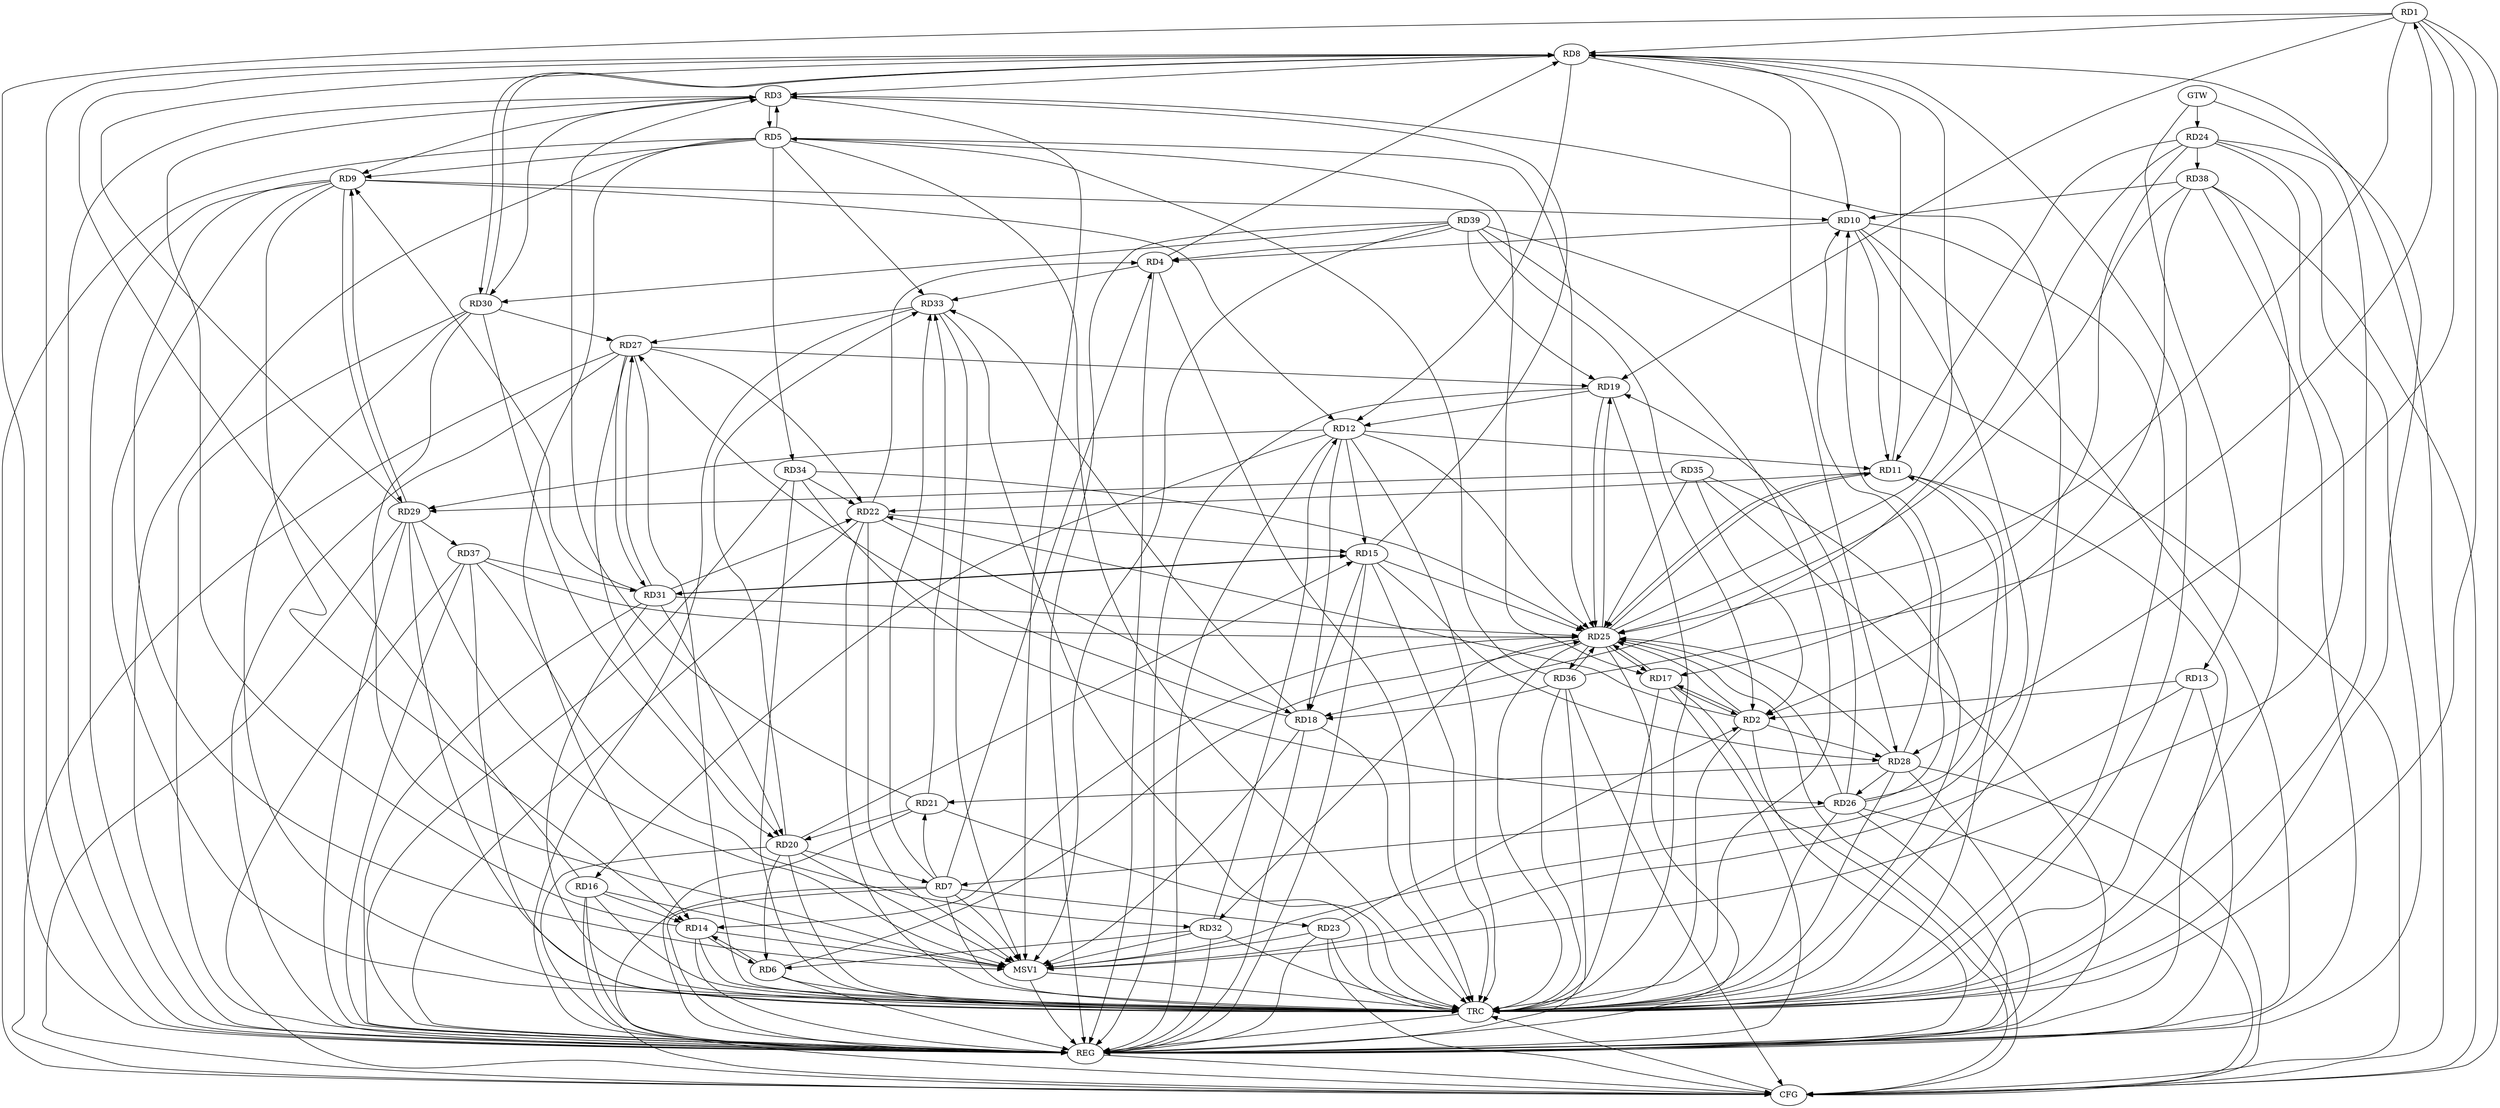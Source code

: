 strict digraph G {
  RD1 [ label="RD1" ];
  RD2 [ label="RD2" ];
  RD3 [ label="RD3" ];
  RD4 [ label="RD4" ];
  RD5 [ label="RD5" ];
  RD6 [ label="RD6" ];
  RD7 [ label="RD7" ];
  RD8 [ label="RD8" ];
  RD9 [ label="RD9" ];
  RD10 [ label="RD10" ];
  RD11 [ label="RD11" ];
  RD12 [ label="RD12" ];
  RD13 [ label="RD13" ];
  RD14 [ label="RD14" ];
  RD15 [ label="RD15" ];
  RD16 [ label="RD16" ];
  RD17 [ label="RD17" ];
  RD18 [ label="RD18" ];
  RD19 [ label="RD19" ];
  RD20 [ label="RD20" ];
  RD21 [ label="RD21" ];
  RD22 [ label="RD22" ];
  RD23 [ label="RD23" ];
  RD24 [ label="RD24" ];
  RD25 [ label="RD25" ];
  RD26 [ label="RD26" ];
  RD27 [ label="RD27" ];
  RD28 [ label="RD28" ];
  RD29 [ label="RD29" ];
  RD30 [ label="RD30" ];
  RD31 [ label="RD31" ];
  RD32 [ label="RD32" ];
  RD33 [ label="RD33" ];
  RD34 [ label="RD34" ];
  RD35 [ label="RD35" ];
  RD36 [ label="RD36" ];
  RD37 [ label="RD37" ];
  RD38 [ label="RD38" ];
  RD39 [ label="RD39" ];
  GTW [ label="GTW" ];
  REG [ label="REG" ];
  CFG [ label="CFG" ];
  TRC [ label="TRC" ];
  MSV1 [ label="MSV1" ];
  RD1 -> RD8;
  RD1 -> RD19;
  RD1 -> RD28;
  RD36 -> RD1;
  RD13 -> RD2;
  RD2 -> RD17;
  RD17 -> RD2;
  RD2 -> RD22;
  RD23 -> RD2;
  RD2 -> RD28;
  RD35 -> RD2;
  RD38 -> RD2;
  RD39 -> RD2;
  RD3 -> RD5;
  RD5 -> RD3;
  RD8 -> RD3;
  RD3 -> RD9;
  RD14 -> RD3;
  RD15 -> RD3;
  RD21 -> RD3;
  RD3 -> RD30;
  RD7 -> RD4;
  RD4 -> RD8;
  RD10 -> RD4;
  RD22 -> RD4;
  RD4 -> RD33;
  RD39 -> RD4;
  RD5 -> RD9;
  RD5 -> RD14;
  RD5 -> RD17;
  RD5 -> RD33;
  RD5 -> RD34;
  RD36 -> RD5;
  RD6 -> RD14;
  RD14 -> RD6;
  RD20 -> RD6;
  RD32 -> RD6;
  RD20 -> RD7;
  RD7 -> RD21;
  RD7 -> RD23;
  RD26 -> RD7;
  RD7 -> RD33;
  RD8 -> RD10;
  RD11 -> RD8;
  RD8 -> RD12;
  RD16 -> RD8;
  RD25 -> RD8;
  RD8 -> RD28;
  RD29 -> RD8;
  RD8 -> RD30;
  RD30 -> RD8;
  RD9 -> RD10;
  RD9 -> RD12;
  RD9 -> RD14;
  RD9 -> RD29;
  RD29 -> RD9;
  RD31 -> RD9;
  RD10 -> RD11;
  RD26 -> RD10;
  RD28 -> RD10;
  RD38 -> RD10;
  RD12 -> RD11;
  RD11 -> RD22;
  RD24 -> RD11;
  RD25 -> RD11;
  RD26 -> RD11;
  RD12 -> RD15;
  RD12 -> RD16;
  RD12 -> RD18;
  RD19 -> RD12;
  RD12 -> RD29;
  RD32 -> RD12;
  RD16 -> RD14;
  RD25 -> RD14;
  RD15 -> RD18;
  RD20 -> RD15;
  RD22 -> RD15;
  RD15 -> RD28;
  RD15 -> RD31;
  RD31 -> RD15;
  RD24 -> RD17;
  RD25 -> RD17;
  RD22 -> RD18;
  RD24 -> RD18;
  RD18 -> RD27;
  RD18 -> RD33;
  RD36 -> RD18;
  RD25 -> RD19;
  RD26 -> RD19;
  RD27 -> RD19;
  RD39 -> RD19;
  RD21 -> RD20;
  RD27 -> RD20;
  RD30 -> RD20;
  RD31 -> RD20;
  RD20 -> RD33;
  RD28 -> RD21;
  RD21 -> RD33;
  RD27 -> RD22;
  RD31 -> RD22;
  RD34 -> RD22;
  RD24 -> RD38;
  RD25 -> RD32;
  RD25 -> RD36;
  RD28 -> RD26;
  RD34 -> RD26;
  RD30 -> RD27;
  RD27 -> RD31;
  RD31 -> RD27;
  RD33 -> RD27;
  RD35 -> RD29;
  RD29 -> RD37;
  RD39 -> RD30;
  RD37 -> RD31;
  RD37 -> RD32;
  GTW -> RD13;
  GTW -> RD24;
  RD1 -> REG;
  RD2 -> REG;
  RD3 -> REG;
  RD4 -> REG;
  RD5 -> REG;
  RD6 -> REG;
  RD7 -> REG;
  RD8 -> REG;
  RD9 -> REG;
  RD10 -> REG;
  RD11 -> REG;
  RD12 -> REG;
  RD13 -> REG;
  RD14 -> REG;
  RD15 -> REG;
  RD16 -> REG;
  RD17 -> REG;
  RD18 -> REG;
  RD19 -> REG;
  RD20 -> REG;
  RD21 -> REG;
  RD22 -> REG;
  RD23 -> REG;
  RD24 -> REG;
  RD25 -> REG;
  RD26 -> REG;
  RD27 -> REG;
  RD28 -> REG;
  RD29 -> REG;
  RD30 -> REG;
  RD31 -> REG;
  RD32 -> REG;
  RD33 -> REG;
  RD34 -> REG;
  RD35 -> REG;
  RD36 -> REG;
  RD37 -> REG;
  RD38 -> REG;
  RD39 -> REG;
  RD36 -> CFG;
  RD7 -> CFG;
  RD16 -> CFG;
  RD25 -> CFG;
  RD5 -> CFG;
  RD1 -> CFG;
  RD8 -> CFG;
  RD17 -> CFG;
  RD39 -> CFG;
  RD29 -> CFG;
  RD23 -> CFG;
  RD37 -> CFG;
  RD38 -> CFG;
  RD27 -> CFG;
  RD26 -> CFG;
  RD28 -> CFG;
  REG -> CFG;
  RD1 -> TRC;
  RD2 -> TRC;
  RD3 -> TRC;
  RD4 -> TRC;
  RD5 -> TRC;
  RD6 -> TRC;
  RD7 -> TRC;
  RD8 -> TRC;
  RD9 -> TRC;
  RD10 -> TRC;
  RD11 -> TRC;
  RD12 -> TRC;
  RD13 -> TRC;
  RD14 -> TRC;
  RD15 -> TRC;
  RD16 -> TRC;
  RD17 -> TRC;
  RD18 -> TRC;
  RD19 -> TRC;
  RD20 -> TRC;
  RD21 -> TRC;
  RD22 -> TRC;
  RD23 -> TRC;
  RD24 -> TRC;
  RD25 -> TRC;
  RD26 -> TRC;
  RD27 -> TRC;
  RD28 -> TRC;
  RD29 -> TRC;
  RD30 -> TRC;
  RD31 -> TRC;
  RD32 -> TRC;
  RD33 -> TRC;
  RD34 -> TRC;
  RD35 -> TRC;
  RD36 -> TRC;
  RD37 -> TRC;
  RD38 -> TRC;
  RD39 -> TRC;
  GTW -> TRC;
  CFG -> TRC;
  TRC -> REG;
  RD36 -> RD25;
  RD37 -> RD25;
  RD34 -> RD25;
  RD26 -> RD25;
  RD35 -> RD25;
  RD31 -> RD25;
  RD28 -> RD25;
  RD19 -> RD25;
  RD11 -> RD25;
  RD1 -> RD25;
  RD17 -> RD25;
  RD6 -> RD25;
  RD5 -> RD25;
  RD15 -> RD25;
  RD12 -> RD25;
  RD2 -> RD25;
  RD38 -> RD25;
  RD7 -> MSV1;
  RD9 -> MSV1;
  RD14 -> MSV1;
  RD22 -> MSV1;
  RD23 -> MSV1;
  RD24 -> MSV1;
  RD29 -> MSV1;
  RD33 -> MSV1;
  RD39 -> MSV1;
  RD16 -> MSV1;
  RD18 -> MSV1;
  RD13 -> MSV1;
  RD10 -> MSV1;
  RD3 -> MSV1;
  RD30 -> MSV1;
  RD32 -> MSV1;
  RD20 -> MSV1;
  MSV1 -> REG;
  MSV1 -> TRC;
}
